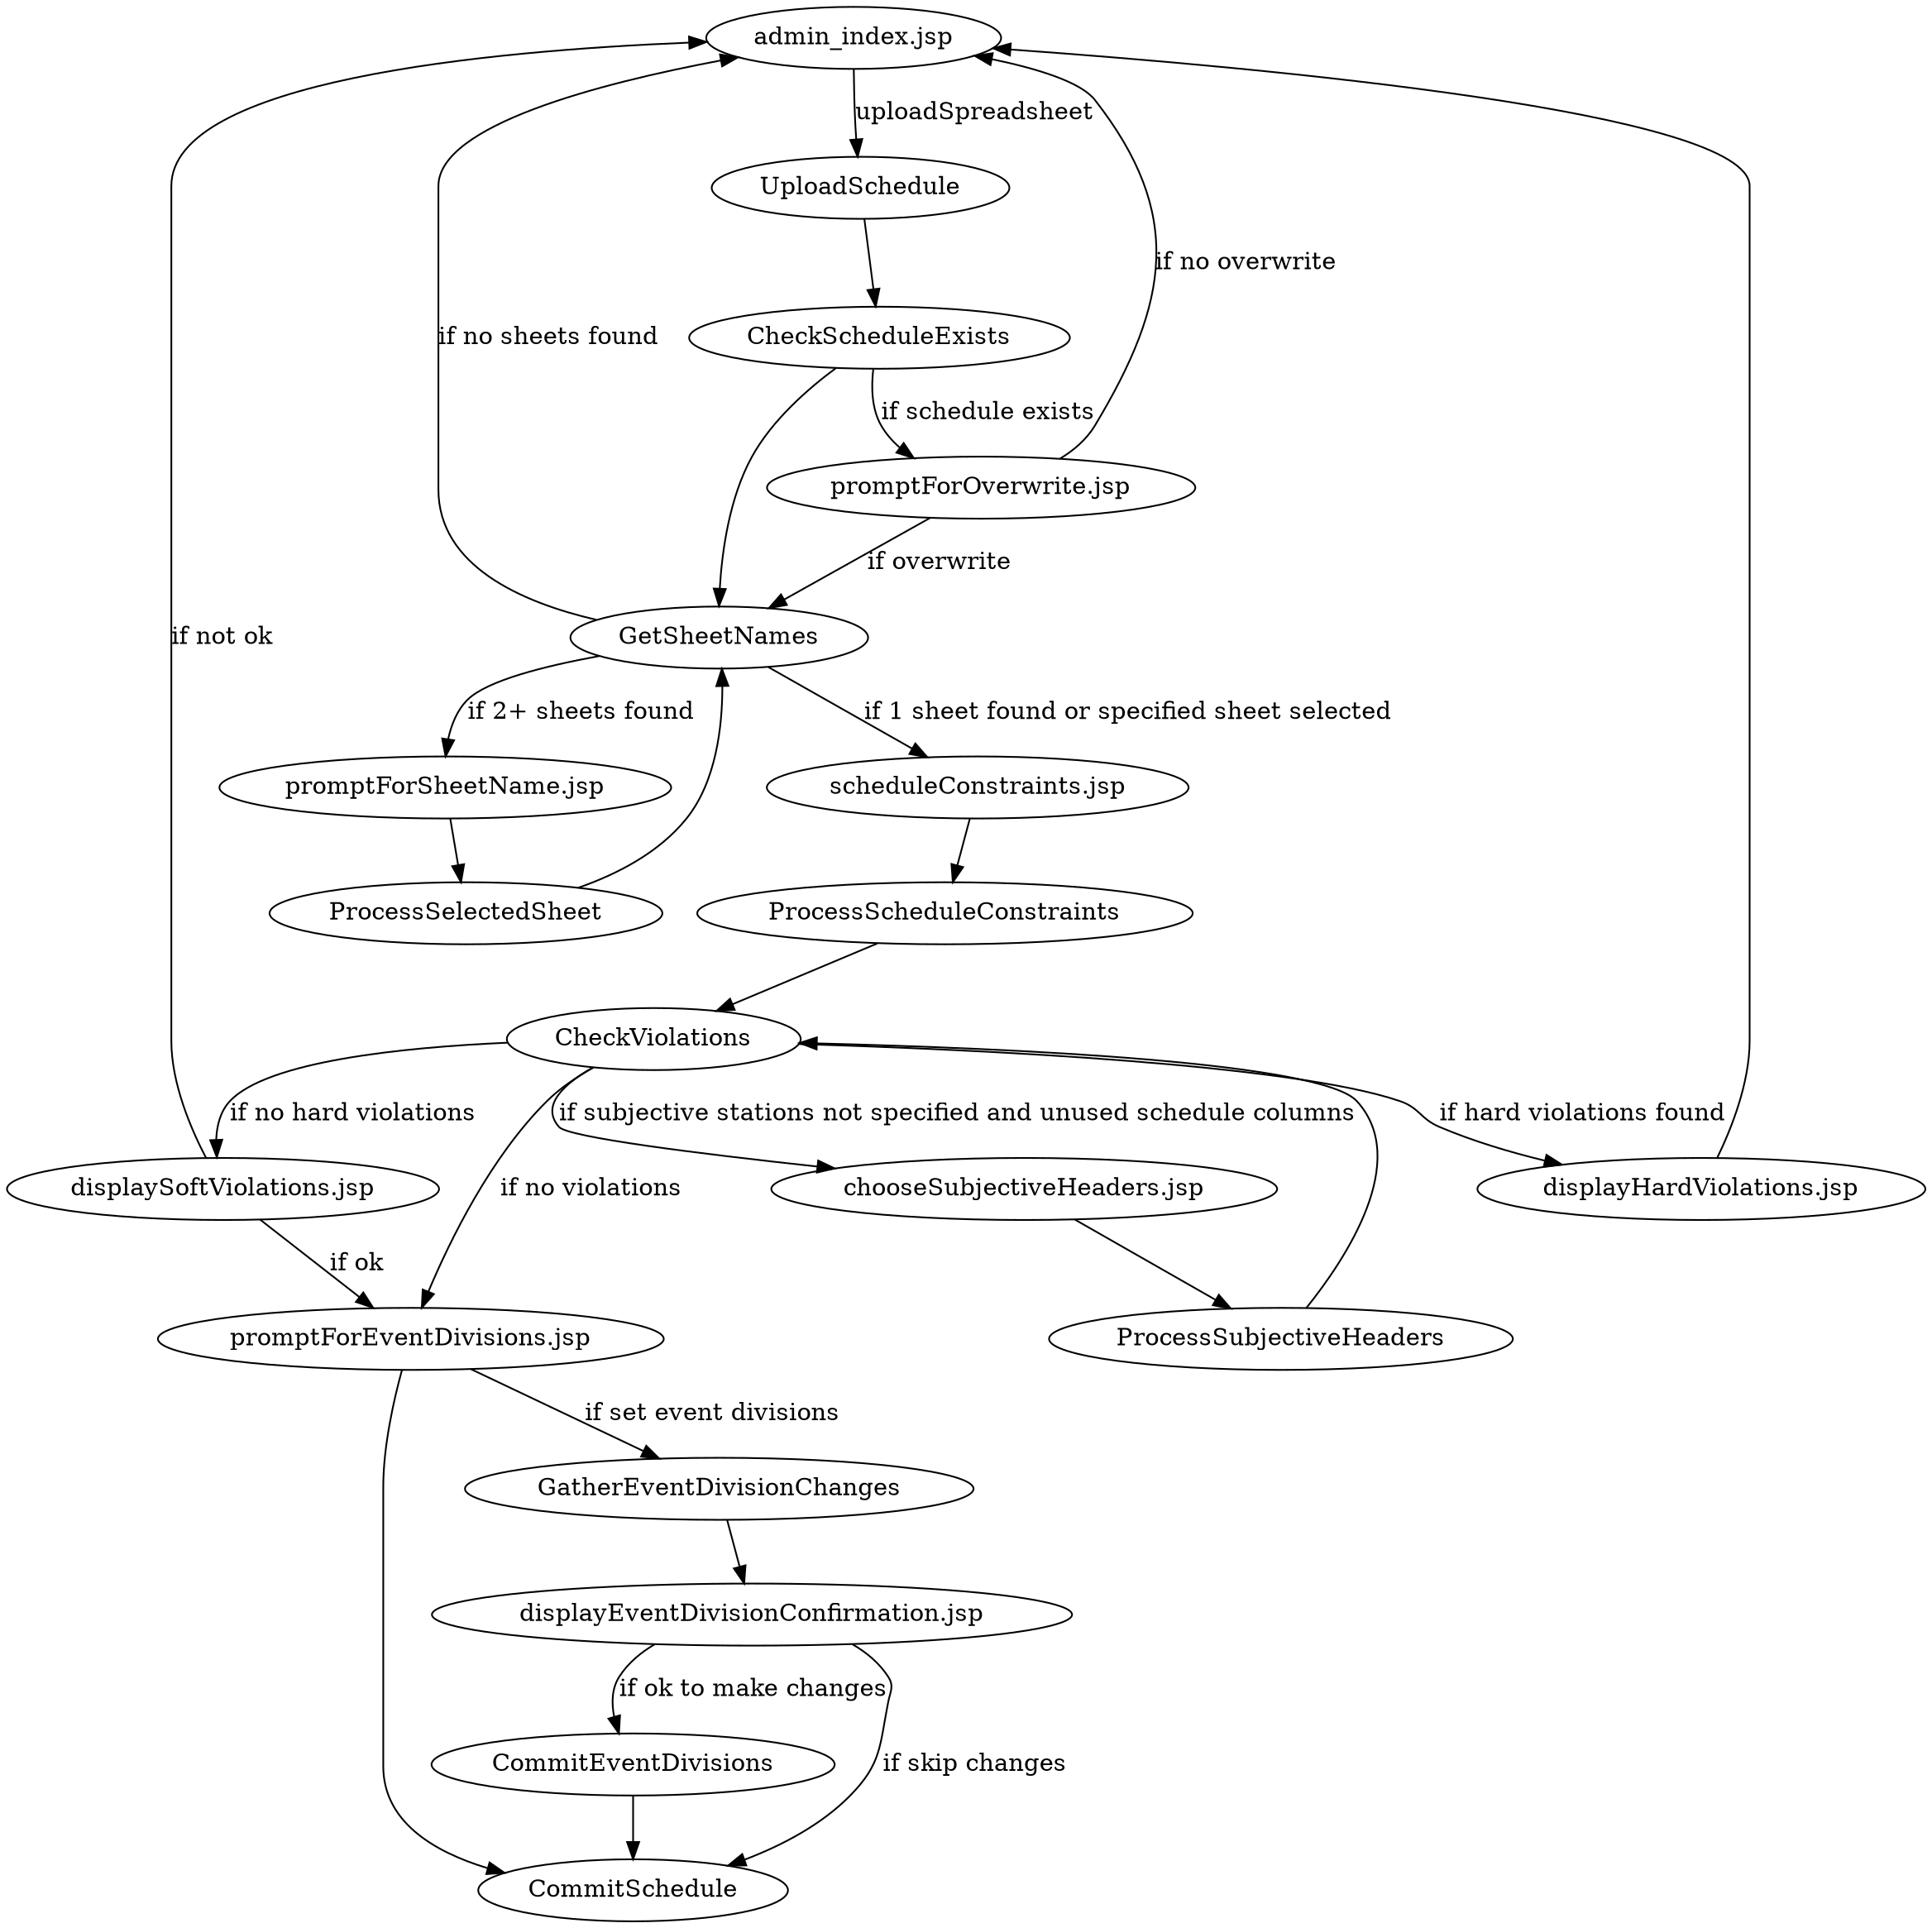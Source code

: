 digraph UploadSchedule {

"admin_index.jsp" -> UploadSchedule [label="uploadSpreadsheet"];

UploadSchedule -> CheckScheduleExists;

CheckScheduleExists -> "promptForOverwrite.jsp" [label="if schedule exists"];

"promptForOverwrite.jsp" -> GetSheetNames [label="if overwrite"];
"promptForOverwrite.jsp" -> "admin_index.jsp" [label="if no overwrite"];

CheckScheduleExists -> GetSheetNames;

GetSheetNames -> "admin_index.jsp" [label="if no sheets found"];
GetSheetNames -> "promptForSheetName.jsp" [label="if 2+ sheets found"];
GetSheetNames -> "scheduleConstraints.jsp" [label="if 1 sheet found or specified sheet selected"];

"promptForSheetName.jsp" -> ProcessSelectedSheet;
ProcessSelectedSheet -> GetSheetNames;

"scheduleConstraints.jsp" -> ProcessScheduleConstraints;
ProcessScheduleConstraints -> CheckViolations;

CheckViolations -> "promptForEventDivisions.jsp" [label="if no violations"];
CheckViolations -> "displayHardViolations.jsp" [label="if hard violations found"];
CheckViolations -> "displaySoftViolations.jsp" [label="if no hard violations"];

CheckViolations -> "chooseSubjectiveHeaders.jsp" [label="if subjective stations not specified and unused schedule columns"];
"chooseSubjectiveHeaders.jsp" -> ProcessSubjectiveHeaders;
ProcessSubjectiveHeaders -> CheckViolations;

"displayHardViolations.jsp" -> "admin_index.jsp";

"displaySoftViolations.jsp" -> "promptForEventDivisions.jsp" [label="if ok"];
"displaySoftViolations.jsp" -> "admin_index.jsp" [label="if not ok"];

"promptForEventDivisions.jsp" -> GatherEventDivisionChanges [label="if set event divisions"];
"promptForEventDivisions.jsp" -> CommitSchedule;

GatherEventDivisionChanges -> "displayEventDivisionConfirmation.jsp";

"displayEventDivisionConfirmation.jsp" -> CommitEventDivisions [label="if ok to make changes"];
"displayEventDivisionConfirmation.jsp" -> CommitSchedule [label="if skip changes"];
CommitEventDivisions -> CommitSchedule

}
